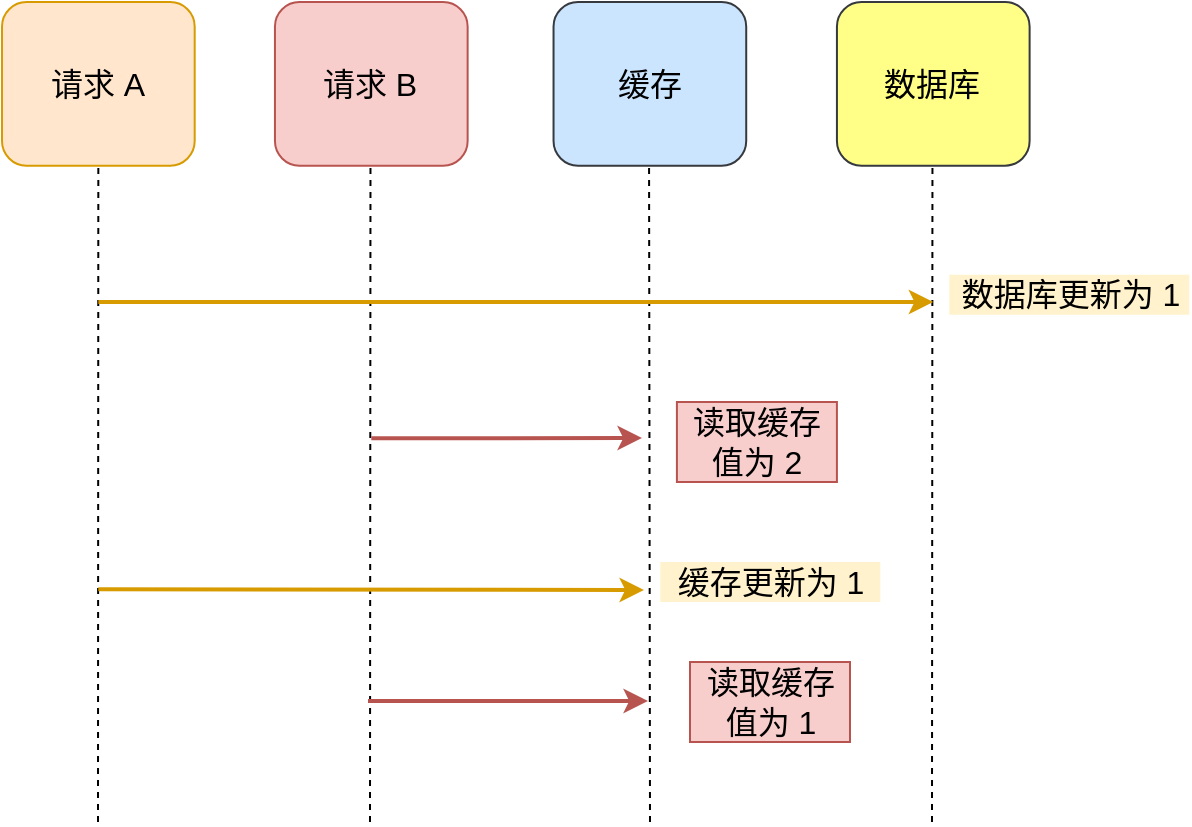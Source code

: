 <mxfile version="15.1.1" type="github">
  <diagram id="1cyGL1-SoetZ65E8BmGN" name="第 1 页">
    <mxGraphModel dx="946" dy="501" grid="1" gridSize="10" guides="1" tooltips="1" connect="1" arrows="1" fold="1" page="1" pageScale="1" pageWidth="827" pageHeight="1169" math="0" shadow="0">
      <root>
        <mxCell id="0" />
        <mxCell id="1" parent="0" />
        <mxCell id="WnBwhY86uZ5r6w-xDaLr-1" value="请求 A" style="rounded=1;whiteSpace=wrap;html=1;fontSize=16;fillColor=#ffe6cc;strokeColor=#d79b00;" vertex="1" parent="1">
          <mxGeometry x="70" y="150" width="96.338" height="81.818" as="geometry" />
        </mxCell>
        <mxCell id="WnBwhY86uZ5r6w-xDaLr-2" value="请求 B" style="rounded=1;whiteSpace=wrap;html=1;fontSize=16;fillColor=#f8cecc;strokeColor=#b85450;" vertex="1" parent="1">
          <mxGeometry x="206.479" y="150" width="96.338" height="81.818" as="geometry" />
        </mxCell>
        <mxCell id="WnBwhY86uZ5r6w-xDaLr-3" value="缓存" style="rounded=1;whiteSpace=wrap;html=1;fontSize=16;fillColor=#cce5ff;strokeColor=#36393d;" vertex="1" parent="1">
          <mxGeometry x="345.768" y="150" width="96.338" height="81.818" as="geometry" />
        </mxCell>
        <mxCell id="WnBwhY86uZ5r6w-xDaLr-4" value="数据库" style="rounded=1;whiteSpace=wrap;html=1;fontSize=16;fillColor=#ffff88;strokeColor=#36393d;" vertex="1" parent="1">
          <mxGeometry x="487.465" y="150" width="96.338" height="81.818" as="geometry" />
        </mxCell>
        <mxCell id="WnBwhY86uZ5r6w-xDaLr-5" value="" style="endArrow=none;html=1;fontSize=16;entryX=0.5;entryY=1;entryDx=0;entryDy=0;dashed=1;" edge="1" parent="1" target="WnBwhY86uZ5r6w-xDaLr-1">
          <mxGeometry x="70" y="150" width="50" height="50" as="geometry">
            <mxPoint x="118" y="560" as="sourcePoint" />
            <mxPoint x="150.282" y="272.727" as="targetPoint" />
          </mxGeometry>
        </mxCell>
        <mxCell id="WnBwhY86uZ5r6w-xDaLr-6" value="" style="endArrow=none;html=1;fontSize=16;entryX=0.5;entryY=1;entryDx=0;entryDy=0;dashed=1;" edge="1" parent="1">
          <mxGeometry x="70" y="150" width="50" height="50" as="geometry">
            <mxPoint x="254" y="560" as="sourcePoint" />
            <mxPoint x="254.246" y="231.818" as="targetPoint" />
          </mxGeometry>
        </mxCell>
        <mxCell id="WnBwhY86uZ5r6w-xDaLr-7" value="" style="endArrow=none;html=1;fontSize=16;entryX=0.5;entryY=1;entryDx=0;entryDy=0;dashed=1;" edge="1" parent="1">
          <mxGeometry x="70" y="150" width="50" height="50" as="geometry">
            <mxPoint x="394" y="560" as="sourcePoint" />
            <mxPoint x="393.535" y="231.818" as="targetPoint" />
          </mxGeometry>
        </mxCell>
        <mxCell id="WnBwhY86uZ5r6w-xDaLr-8" value="" style="endArrow=none;html=1;fontSize=16;entryX=0.5;entryY=1;entryDx=0;entryDy=0;dashed=1;" edge="1" parent="1">
          <mxGeometry x="70" y="150" width="50" height="50" as="geometry">
            <mxPoint x="535" y="560" as="sourcePoint" />
            <mxPoint x="535.232" y="231.818" as="targetPoint" />
          </mxGeometry>
        </mxCell>
        <mxCell id="WnBwhY86uZ5r6w-xDaLr-9" value="" style="endArrow=classic;html=1;fontSize=16;fillColor=#ffcd28;strokeColor=#d79b00;gradientColor=#ffa500;strokeWidth=2;" edge="1" parent="1">
          <mxGeometry x="70" y="150" width="50" height="50" as="geometry">
            <mxPoint x="118.169" y="300" as="sourcePoint" />
            <mxPoint x="535.634" y="300" as="targetPoint" />
          </mxGeometry>
        </mxCell>
        <mxCell id="WnBwhY86uZ5r6w-xDaLr-10" value="数据库更新为 1" style="text;html=1;align=center;verticalAlign=middle;resizable=0;points=[];autosize=1;fillColor=#fff2cc;fontSize=16;" vertex="1" parent="1">
          <mxGeometry x="543.662" y="286.364" width="120" height="20" as="geometry" />
        </mxCell>
        <mxCell id="WnBwhY86uZ5r6w-xDaLr-11" value="" style="endArrow=classic;html=1;fontSize=16;strokeWidth=2;gradientColor=#ea6b66;fillColor=#f8cecc;strokeColor=#b85450;" edge="1" parent="1">
          <mxGeometry x="70" y="150" width="50" height="50" as="geometry">
            <mxPoint x="254.648" y="368.182" as="sourcePoint" />
            <mxPoint x="390" y="368" as="targetPoint" />
          </mxGeometry>
        </mxCell>
        <mxCell id="WnBwhY86uZ5r6w-xDaLr-15" value="" style="endArrow=classic;html=1;fontSize=16;strokeWidth=2;gradientColor=#ffa500;fillColor=#ffcd28;strokeColor=#d79b00;" edge="1" parent="1">
          <mxGeometry x="70" y="89.09" width="50" height="50" as="geometry">
            <mxPoint x="118.169" y="443.635" as="sourcePoint" />
            <mxPoint x="391" y="444" as="targetPoint" />
          </mxGeometry>
        </mxCell>
        <mxCell id="WnBwhY86uZ5r6w-xDaLr-16" value="缓存更新为 1" style="text;html=1;align=center;verticalAlign=middle;resizable=0;points=[];autosize=1;fillColor=#fff2cc;fontSize=16;strokeWidth=2;" vertex="1" parent="1">
          <mxGeometry x="399.155" y="429.999" width="110" height="20" as="geometry" />
        </mxCell>
        <mxCell id="WnBwhY86uZ5r6w-xDaLr-17" value="" style="endArrow=classic;html=1;fontSize=16;strokeWidth=2;gradientColor=#ea6b66;fillColor=#f8cecc;strokeColor=#b85450;" edge="1" parent="1">
          <mxGeometry x="52.15" y="281.5" width="50" height="50" as="geometry">
            <mxPoint x="253" y="499.5" as="sourcePoint" />
            <mxPoint x="393" y="499.5" as="targetPoint" />
          </mxGeometry>
        </mxCell>
        <mxCell id="WnBwhY86uZ5r6w-xDaLr-18" value="读取缓存&lt;br&gt;值为 1" style="text;html=1;align=center;verticalAlign=middle;resizable=0;points=[];autosize=1;strokeColor=#b85450;fillColor=#f8cecc;fontSize=16;" vertex="1" parent="1">
          <mxGeometry x="414" y="480" width="80" height="40" as="geometry" />
        </mxCell>
        <mxCell id="WnBwhY86uZ5r6w-xDaLr-19" value="读取缓存&lt;br&gt;值为 2" style="text;html=1;align=center;verticalAlign=middle;resizable=0;points=[];autosize=1;strokeColor=#b85450;fillColor=#f8cecc;fontSize=16;" vertex="1" parent="1">
          <mxGeometry x="407.46" y="350" width="80" height="40" as="geometry" />
        </mxCell>
      </root>
    </mxGraphModel>
  </diagram>
</mxfile>

